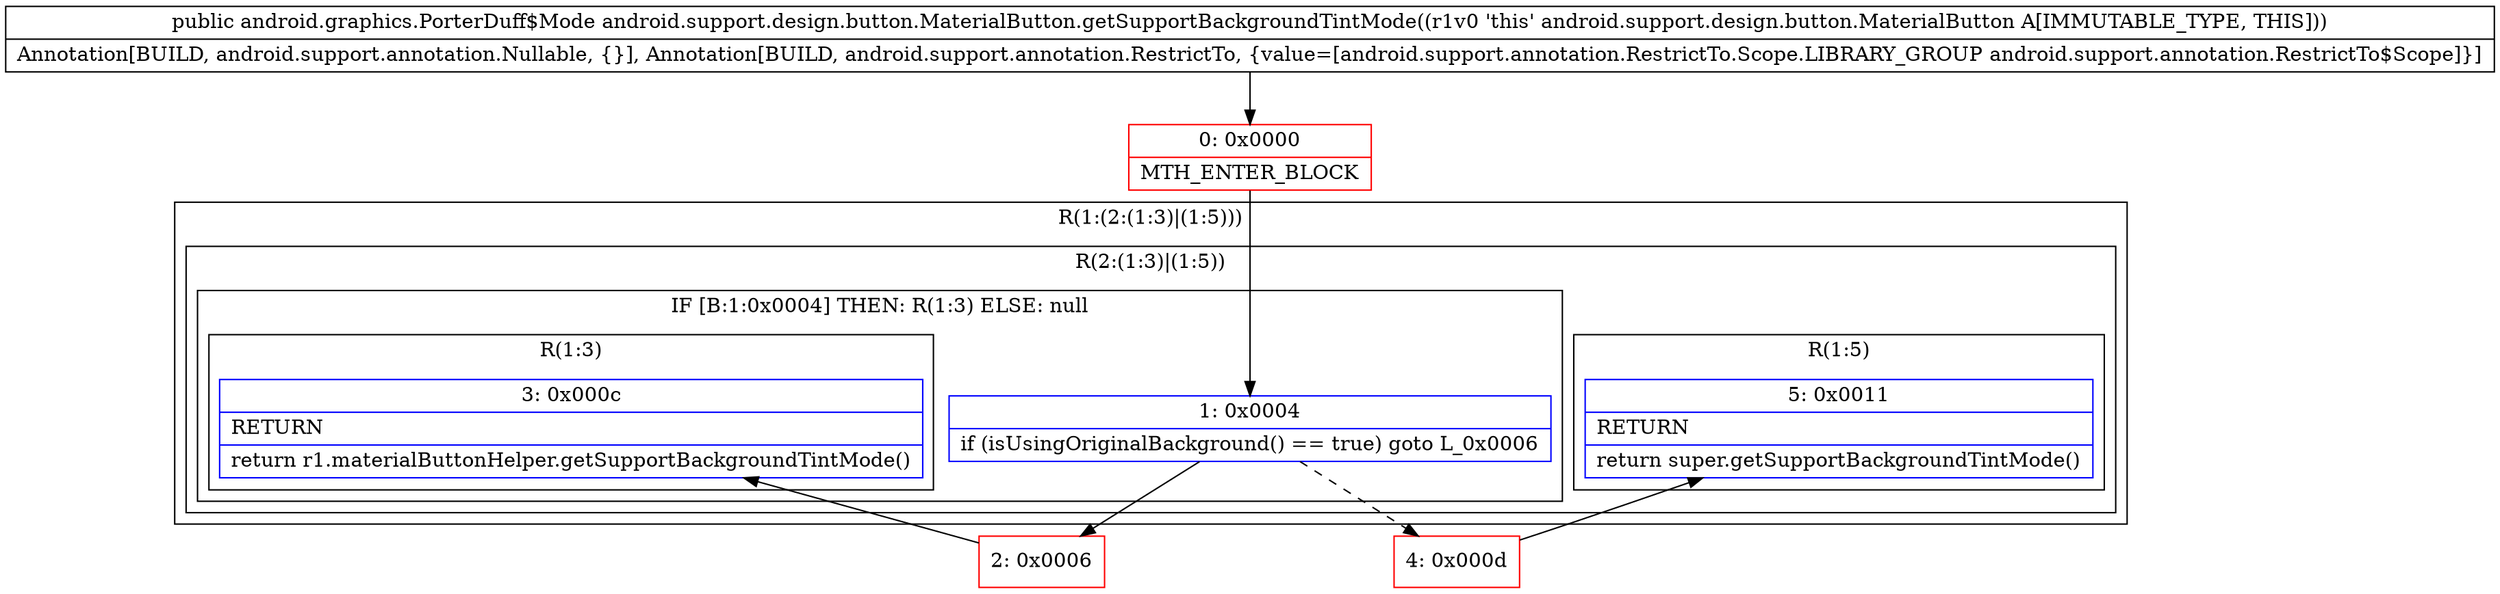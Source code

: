 digraph "CFG forandroid.support.design.button.MaterialButton.getSupportBackgroundTintMode()Landroid\/graphics\/PorterDuff$Mode;" {
subgraph cluster_Region_1866985736 {
label = "R(1:(2:(1:3)|(1:5)))";
node [shape=record,color=blue];
subgraph cluster_Region_1438672270 {
label = "R(2:(1:3)|(1:5))";
node [shape=record,color=blue];
subgraph cluster_IfRegion_1356941363 {
label = "IF [B:1:0x0004] THEN: R(1:3) ELSE: null";
node [shape=record,color=blue];
Node_1 [shape=record,label="{1\:\ 0x0004|if (isUsingOriginalBackground() == true) goto L_0x0006\l}"];
subgraph cluster_Region_1714216010 {
label = "R(1:3)";
node [shape=record,color=blue];
Node_3 [shape=record,label="{3\:\ 0x000c|RETURN\l|return r1.materialButtonHelper.getSupportBackgroundTintMode()\l}"];
}
}
subgraph cluster_Region_909356598 {
label = "R(1:5)";
node [shape=record,color=blue];
Node_5 [shape=record,label="{5\:\ 0x0011|RETURN\l|return super.getSupportBackgroundTintMode()\l}"];
}
}
}
Node_0 [shape=record,color=red,label="{0\:\ 0x0000|MTH_ENTER_BLOCK\l}"];
Node_2 [shape=record,color=red,label="{2\:\ 0x0006}"];
Node_4 [shape=record,color=red,label="{4\:\ 0x000d}"];
MethodNode[shape=record,label="{public android.graphics.PorterDuff$Mode android.support.design.button.MaterialButton.getSupportBackgroundTintMode((r1v0 'this' android.support.design.button.MaterialButton A[IMMUTABLE_TYPE, THIS]))  | Annotation[BUILD, android.support.annotation.Nullable, \{\}], Annotation[BUILD, android.support.annotation.RestrictTo, \{value=[android.support.annotation.RestrictTo.Scope.LIBRARY_GROUP android.support.annotation.RestrictTo$Scope]\}]\l}"];
MethodNode -> Node_0;
Node_1 -> Node_2;
Node_1 -> Node_4[style=dashed];
Node_0 -> Node_1;
Node_2 -> Node_3;
Node_4 -> Node_5;
}


